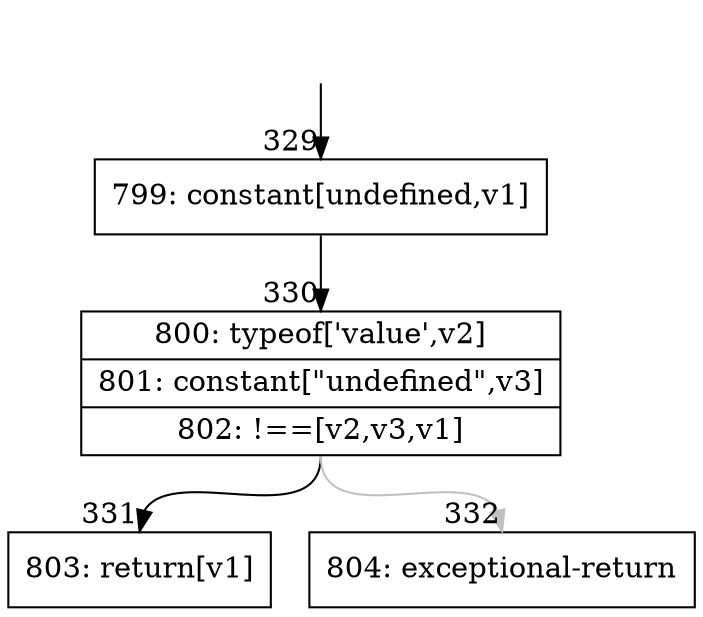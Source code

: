 digraph {
rankdir="TD"
BB_entry29[shape=none,label=""];
BB_entry29 -> BB329 [tailport=s, headport=n, headlabel="    329"]
BB329 [shape=record label="{799: constant[undefined,v1]}" ] 
BB329 -> BB330 [tailport=s, headport=n, headlabel="      330"]
BB330 [shape=record label="{800: typeof['value',v2]|801: constant[\"undefined\",v3]|802: !==[v2,v3,v1]}" ] 
BB330 -> BB331 [tailport=s, headport=n, headlabel="      331"]
BB330 -> BB332 [tailport=s, headport=n, color=gray, headlabel="      332"]
BB331 [shape=record label="{803: return[v1]}" ] 
BB332 [shape=record label="{804: exceptional-return}" ] 
//#$~ 572
}
